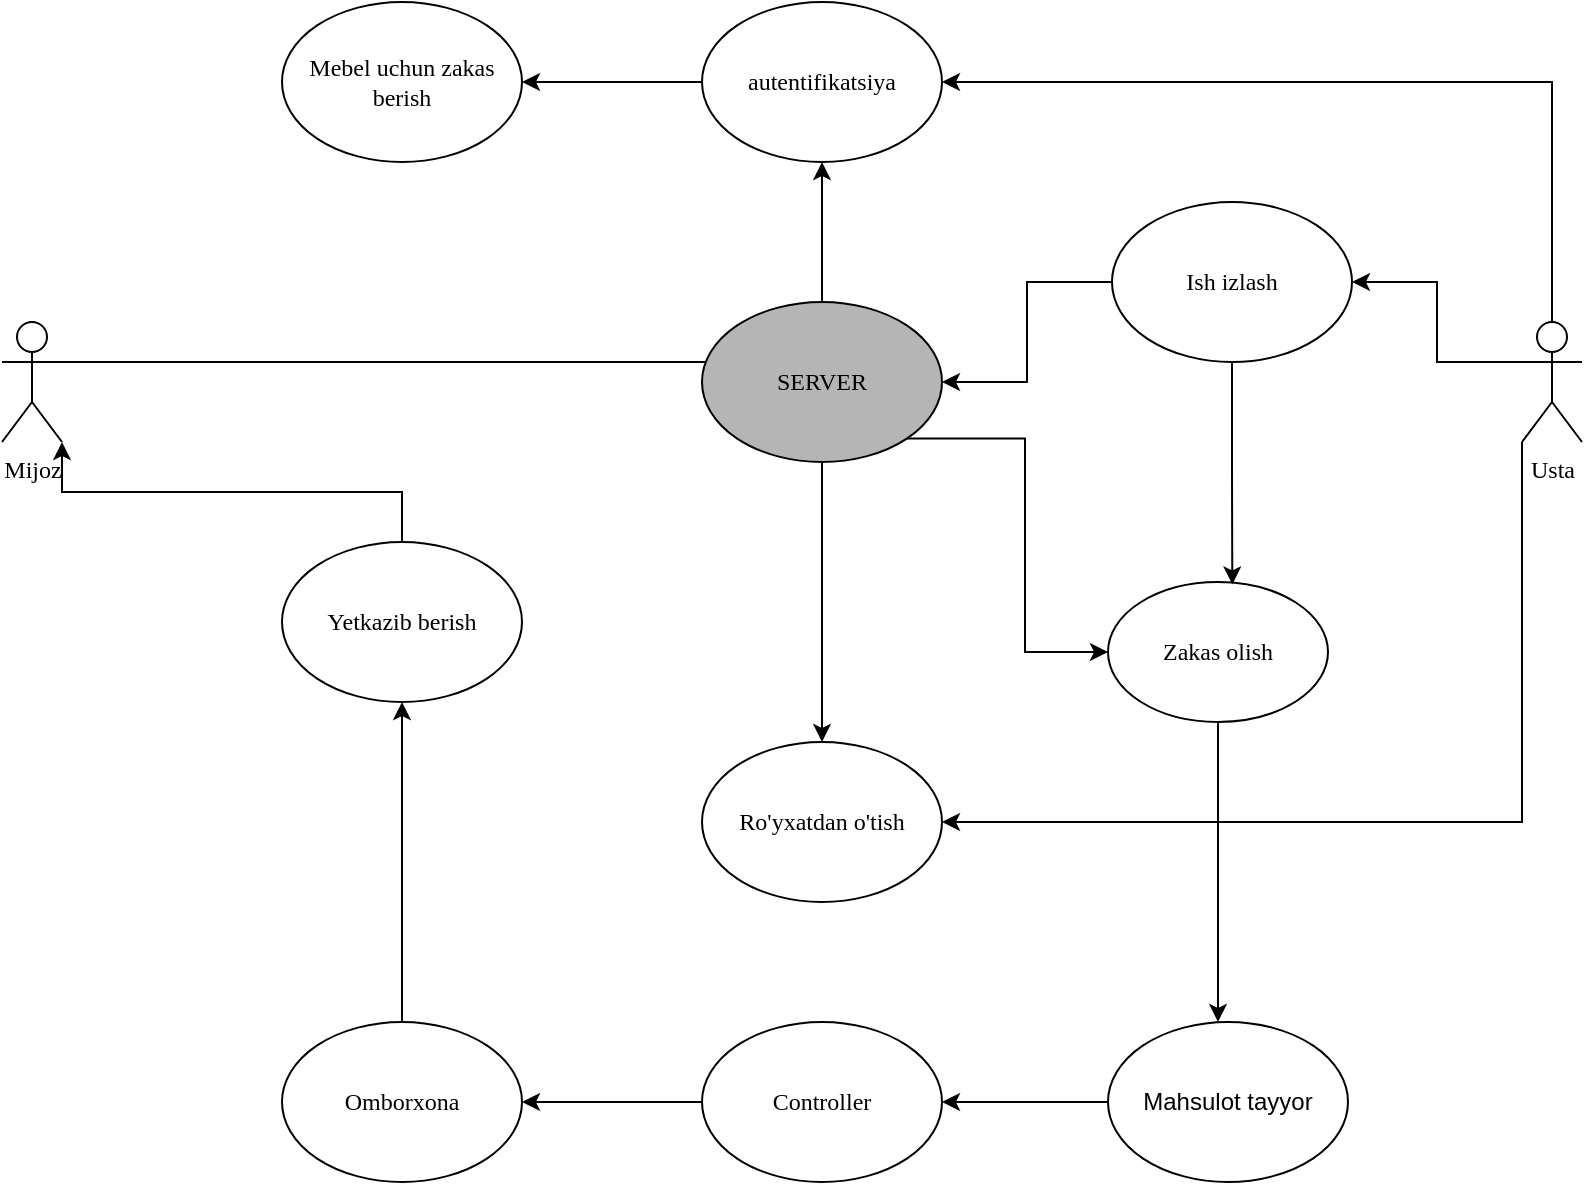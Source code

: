 <mxfile version="22.1.18" type="github">
  <diagram id="C5RBs43oDa-KdzZeNtuy" name="Page-1">
    <mxGraphModel dx="1179" dy="669" grid="1" gridSize="10" guides="1" tooltips="1" connect="1" arrows="1" fold="1" page="1" pageScale="1" pageWidth="827" pageHeight="1169" math="0" shadow="0">
      <root>
        <mxCell id="WIyWlLk6GJQsqaUBKTNV-0" />
        <mxCell id="WIyWlLk6GJQsqaUBKTNV-1" parent="WIyWlLk6GJQsqaUBKTNV-0" />
        <mxCell id="Rgezvz7ngerWHo1BFbQd-29" style="edgeStyle=orthogonalEdgeStyle;rounded=0;orthogonalLoop=1;jettySize=auto;html=1;exitX=1;exitY=0.333;exitDx=0;exitDy=0;exitPerimeter=0;" edge="1" parent="WIyWlLk6GJQsqaUBKTNV-1" source="Rgezvz7ngerWHo1BFbQd-0" target="Rgezvz7ngerWHo1BFbQd-2">
          <mxGeometry relative="1" as="geometry" />
        </mxCell>
        <mxCell id="Rgezvz7ngerWHo1BFbQd-0" value="Mijoz" style="shape=umlActor;verticalLabelPosition=bottom;verticalAlign=top;html=1;outlineConnect=0;labelBackgroundColor=none;fontFamily=Comic Sans MS;" vertex="1" parent="WIyWlLk6GJQsqaUBKTNV-1">
          <mxGeometry x="20" y="200" width="30" height="60" as="geometry" />
        </mxCell>
        <mxCell id="Rgezvz7ngerWHo1BFbQd-30" style="edgeStyle=orthogonalEdgeStyle;rounded=0;orthogonalLoop=1;jettySize=auto;html=1;exitX=0.5;exitY=0;exitDx=0;exitDy=0;entryX=0.5;entryY=1;entryDx=0;entryDy=0;" edge="1" parent="WIyWlLk6GJQsqaUBKTNV-1" source="Rgezvz7ngerWHo1BFbQd-1" target="Rgezvz7ngerWHo1BFbQd-4">
          <mxGeometry relative="1" as="geometry" />
        </mxCell>
        <mxCell id="Rgezvz7ngerWHo1BFbQd-38" style="edgeStyle=orthogonalEdgeStyle;rounded=0;orthogonalLoop=1;jettySize=auto;html=1;exitX=1;exitY=1;exitDx=0;exitDy=0;entryX=0;entryY=0.5;entryDx=0;entryDy=0;" edge="1" parent="WIyWlLk6GJQsqaUBKTNV-1" source="Rgezvz7ngerWHo1BFbQd-1" target="Rgezvz7ngerWHo1BFbQd-26">
          <mxGeometry relative="1" as="geometry" />
        </mxCell>
        <mxCell id="Rgezvz7ngerWHo1BFbQd-1" value="SERVER" style="ellipse;whiteSpace=wrap;html=1;fontFamily=Comic Sans MS;fillColor=#B5B5B5;" vertex="1" parent="WIyWlLk6GJQsqaUBKTNV-1">
          <mxGeometry x="370" y="190" width="120" height="80" as="geometry" />
        </mxCell>
        <mxCell id="Rgezvz7ngerWHo1BFbQd-2" value="Ro&#39;yxatdan o&#39;tish" style="ellipse;whiteSpace=wrap;html=1;fontFamily=Comic Sans MS;" vertex="1" parent="WIyWlLk6GJQsqaUBKTNV-1">
          <mxGeometry x="370" y="410" width="120" height="80" as="geometry" />
        </mxCell>
        <mxCell id="Rgezvz7ngerWHo1BFbQd-31" style="edgeStyle=orthogonalEdgeStyle;rounded=0;orthogonalLoop=1;jettySize=auto;html=1;exitX=0;exitY=0.5;exitDx=0;exitDy=0;entryX=1;entryY=0.5;entryDx=0;entryDy=0;" edge="1" parent="WIyWlLk6GJQsqaUBKTNV-1" source="Rgezvz7ngerWHo1BFbQd-4" target="Rgezvz7ngerWHo1BFbQd-10">
          <mxGeometry relative="1" as="geometry" />
        </mxCell>
        <mxCell id="Rgezvz7ngerWHo1BFbQd-4" value="autentifikatsiya" style="ellipse;whiteSpace=wrap;html=1;fontFamily=Comic Sans MS;" vertex="1" parent="WIyWlLk6GJQsqaUBKTNV-1">
          <mxGeometry x="370" y="40" width="120" height="80" as="geometry" />
        </mxCell>
        <mxCell id="Rgezvz7ngerWHo1BFbQd-10" value="Mebel uchun zakas berish" style="ellipse;whiteSpace=wrap;html=1;fontFamily=Comic Sans MS;" vertex="1" parent="WIyWlLk6GJQsqaUBKTNV-1">
          <mxGeometry x="160" y="40" width="120" height="80" as="geometry" />
        </mxCell>
        <mxCell id="Rgezvz7ngerWHo1BFbQd-32" style="edgeStyle=orthogonalEdgeStyle;rounded=0;orthogonalLoop=1;jettySize=auto;html=1;exitX=0;exitY=1;exitDx=0;exitDy=0;exitPerimeter=0;entryX=1;entryY=0.5;entryDx=0;entryDy=0;" edge="1" parent="WIyWlLk6GJQsqaUBKTNV-1" source="Rgezvz7ngerWHo1BFbQd-16" target="Rgezvz7ngerWHo1BFbQd-2">
          <mxGeometry relative="1" as="geometry" />
        </mxCell>
        <mxCell id="Rgezvz7ngerWHo1BFbQd-33" style="edgeStyle=orthogonalEdgeStyle;rounded=0;orthogonalLoop=1;jettySize=auto;html=1;exitX=0.5;exitY=0;exitDx=0;exitDy=0;exitPerimeter=0;entryX=1;entryY=0.5;entryDx=0;entryDy=0;" edge="1" parent="WIyWlLk6GJQsqaUBKTNV-1" source="Rgezvz7ngerWHo1BFbQd-16" target="Rgezvz7ngerWHo1BFbQd-4">
          <mxGeometry relative="1" as="geometry" />
        </mxCell>
        <mxCell id="Rgezvz7ngerWHo1BFbQd-34" style="edgeStyle=orthogonalEdgeStyle;rounded=0;orthogonalLoop=1;jettySize=auto;html=1;exitX=0;exitY=0.333;exitDx=0;exitDy=0;exitPerimeter=0;entryX=1;entryY=0.5;entryDx=0;entryDy=0;" edge="1" parent="WIyWlLk6GJQsqaUBKTNV-1" source="Rgezvz7ngerWHo1BFbQd-16" target="Rgezvz7ngerWHo1BFbQd-23">
          <mxGeometry relative="1" as="geometry" />
        </mxCell>
        <mxCell id="Rgezvz7ngerWHo1BFbQd-16" value="Usta" style="shape=umlActor;verticalLabelPosition=bottom;verticalAlign=top;html=1;outlineConnect=0;fontFamily=Comic Sans MS;" vertex="1" parent="WIyWlLk6GJQsqaUBKTNV-1">
          <mxGeometry x="780" y="200" width="30" height="60" as="geometry" />
        </mxCell>
        <mxCell id="Rgezvz7ngerWHo1BFbQd-36" style="edgeStyle=orthogonalEdgeStyle;rounded=0;orthogonalLoop=1;jettySize=auto;html=1;exitX=0;exitY=0.5;exitDx=0;exitDy=0;" edge="1" parent="WIyWlLk6GJQsqaUBKTNV-1" source="Rgezvz7ngerWHo1BFbQd-23" target="Rgezvz7ngerWHo1BFbQd-1">
          <mxGeometry relative="1" as="geometry" />
        </mxCell>
        <mxCell id="Rgezvz7ngerWHo1BFbQd-23" value="Ish izlash" style="ellipse;whiteSpace=wrap;html=1;fontFamily=Comic Sans MS;" vertex="1" parent="WIyWlLk6GJQsqaUBKTNV-1">
          <mxGeometry x="575" y="140" width="120" height="80" as="geometry" />
        </mxCell>
        <mxCell id="Rgezvz7ngerWHo1BFbQd-24" value="Yetkazib berish" style="ellipse;whiteSpace=wrap;html=1;fontFamily=Comic Sans MS;" vertex="1" parent="WIyWlLk6GJQsqaUBKTNV-1">
          <mxGeometry x="160" y="310" width="120" height="80" as="geometry" />
        </mxCell>
        <mxCell id="Rgezvz7ngerWHo1BFbQd-43" style="edgeStyle=orthogonalEdgeStyle;rounded=0;orthogonalLoop=1;jettySize=auto;html=1;exitX=0.5;exitY=0;exitDx=0;exitDy=0;" edge="1" parent="WIyWlLk6GJQsqaUBKTNV-1" source="Rgezvz7ngerWHo1BFbQd-25" target="Rgezvz7ngerWHo1BFbQd-24">
          <mxGeometry relative="1" as="geometry" />
        </mxCell>
        <mxCell id="Rgezvz7ngerWHo1BFbQd-25" value="Omborxona" style="ellipse;whiteSpace=wrap;html=1;fontFamily=Comic Sans MS;" vertex="1" parent="WIyWlLk6GJQsqaUBKTNV-1">
          <mxGeometry x="160" y="550" width="120" height="80" as="geometry" />
        </mxCell>
        <mxCell id="Rgezvz7ngerWHo1BFbQd-39" style="edgeStyle=orthogonalEdgeStyle;rounded=0;orthogonalLoop=1;jettySize=auto;html=1;exitX=0.5;exitY=1;exitDx=0;exitDy=0;" edge="1" parent="WIyWlLk6GJQsqaUBKTNV-1" source="Rgezvz7ngerWHo1BFbQd-26">
          <mxGeometry relative="1" as="geometry">
            <mxPoint x="628" y="550" as="targetPoint" />
          </mxGeometry>
        </mxCell>
        <mxCell id="Rgezvz7ngerWHo1BFbQd-26" value="Zakas olish" style="ellipse;whiteSpace=wrap;html=1;fontFamily=Comic Sans MS;" vertex="1" parent="WIyWlLk6GJQsqaUBKTNV-1">
          <mxGeometry x="573" y="330" width="110" height="70" as="geometry" />
        </mxCell>
        <mxCell id="Rgezvz7ngerWHo1BFbQd-42" style="edgeStyle=orthogonalEdgeStyle;rounded=0;orthogonalLoop=1;jettySize=auto;html=1;exitX=0;exitY=0.5;exitDx=0;exitDy=0;entryX=1;entryY=0.5;entryDx=0;entryDy=0;" edge="1" parent="WIyWlLk6GJQsqaUBKTNV-1" source="Rgezvz7ngerWHo1BFbQd-28" target="Rgezvz7ngerWHo1BFbQd-25">
          <mxGeometry relative="1" as="geometry" />
        </mxCell>
        <mxCell id="Rgezvz7ngerWHo1BFbQd-28" value="Controller" style="ellipse;whiteSpace=wrap;html=1;fontFamily=Comic Sans MS;" vertex="1" parent="WIyWlLk6GJQsqaUBKTNV-1">
          <mxGeometry x="370" y="550" width="120" height="80" as="geometry" />
        </mxCell>
        <mxCell id="Rgezvz7ngerWHo1BFbQd-37" style="edgeStyle=orthogonalEdgeStyle;rounded=0;orthogonalLoop=1;jettySize=auto;html=1;exitX=0.5;exitY=1;exitDx=0;exitDy=0;entryX=0.565;entryY=0.017;entryDx=0;entryDy=0;entryPerimeter=0;" edge="1" parent="WIyWlLk6GJQsqaUBKTNV-1" source="Rgezvz7ngerWHo1BFbQd-23" target="Rgezvz7ngerWHo1BFbQd-26">
          <mxGeometry relative="1" as="geometry" />
        </mxCell>
        <mxCell id="Rgezvz7ngerWHo1BFbQd-41" style="edgeStyle=orthogonalEdgeStyle;rounded=0;orthogonalLoop=1;jettySize=auto;html=1;exitX=0;exitY=0.5;exitDx=0;exitDy=0;entryX=1;entryY=0.5;entryDx=0;entryDy=0;" edge="1" parent="WIyWlLk6GJQsqaUBKTNV-1" source="Rgezvz7ngerWHo1BFbQd-40" target="Rgezvz7ngerWHo1BFbQd-28">
          <mxGeometry relative="1" as="geometry" />
        </mxCell>
        <mxCell id="Rgezvz7ngerWHo1BFbQd-40" value="Mahsulot tayyor" style="ellipse;whiteSpace=wrap;html=1;" vertex="1" parent="WIyWlLk6GJQsqaUBKTNV-1">
          <mxGeometry x="573" y="550" width="120" height="80" as="geometry" />
        </mxCell>
        <mxCell id="Rgezvz7ngerWHo1BFbQd-44" style="edgeStyle=orthogonalEdgeStyle;rounded=0;orthogonalLoop=1;jettySize=auto;html=1;exitX=0.5;exitY=0;exitDx=0;exitDy=0;entryX=1;entryY=1;entryDx=0;entryDy=0;entryPerimeter=0;" edge="1" parent="WIyWlLk6GJQsqaUBKTNV-1" source="Rgezvz7ngerWHo1BFbQd-24" target="Rgezvz7ngerWHo1BFbQd-0">
          <mxGeometry relative="1" as="geometry" />
        </mxCell>
      </root>
    </mxGraphModel>
  </diagram>
</mxfile>
